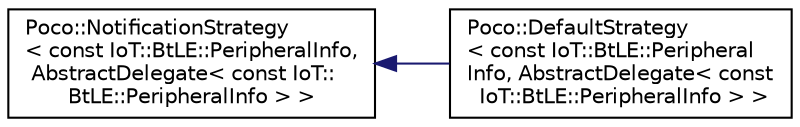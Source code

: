 digraph "Graphical Class Hierarchy"
{
 // LATEX_PDF_SIZE
  edge [fontname="Helvetica",fontsize="10",labelfontname="Helvetica",labelfontsize="10"];
  node [fontname="Helvetica",fontsize="10",shape=record];
  rankdir="LR";
  Node0 [label="Poco::NotificationStrategy\l\< const IoT::BtLE::PeripheralInfo,\l AbstractDelegate\< const IoT::\lBtLE::PeripheralInfo \> \>",height=0.2,width=0.4,color="black", fillcolor="white", style="filled",URL="$classPoco_1_1NotificationStrategy.html",tooltip=" "];
  Node0 -> Node1 [dir="back",color="midnightblue",fontsize="10",style="solid",fontname="Helvetica"];
  Node1 [label="Poco::DefaultStrategy\l\< const IoT::BtLE::Peripheral\lInfo, AbstractDelegate\< const\l IoT::BtLE::PeripheralInfo \> \>",height=0.2,width=0.4,color="black", fillcolor="white", style="filled",URL="$classPoco_1_1DefaultStrategy.html",tooltip=" "];
}

